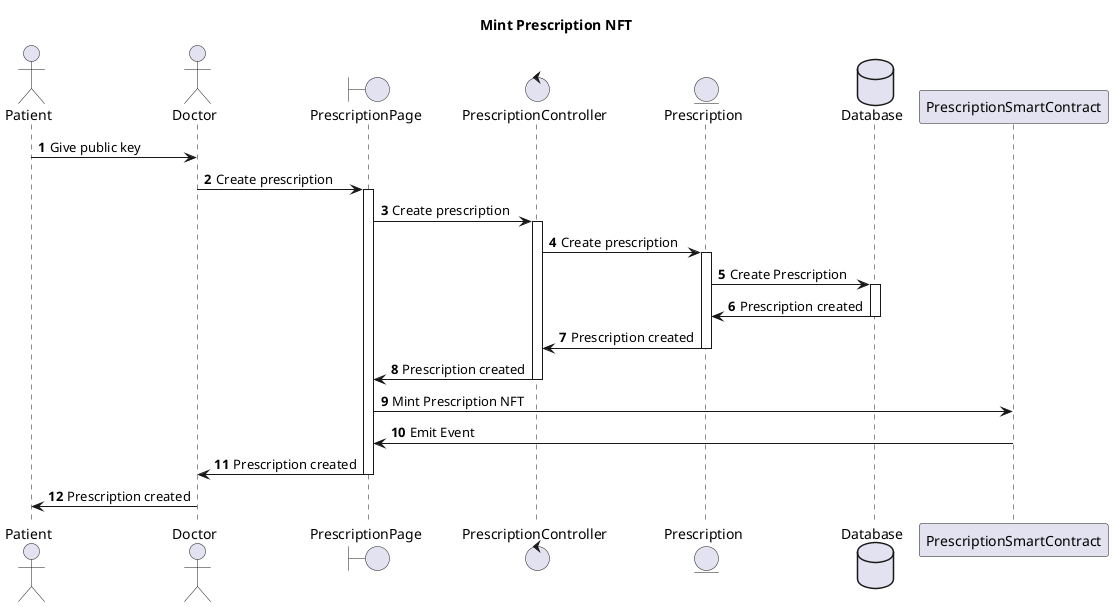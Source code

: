 @startuml MintPrescriptionNFT
title Mint Prescription NFT
autonumber
actor       Patient      as Patient
actor       Doctor       as Doctor
boundary    PrescriptionPage    as PrescriptionPage
control     PrescriptionController     as PrescriptionController
entity      Prescription      as Prescription
database    Database    as Database

Patient -> Doctor : Give public key
Doctor -> PrescriptionPage ++ : Create prescription
PrescriptionPage -> PrescriptionController ++ : Create prescription 
PrescriptionController -> Prescription ++ : Create prescription
Prescription -> Database ++ : Create Prescription
Database -> Prescription -- : Prescription created
Prescription -> PrescriptionController -- : Prescription created
PrescriptionController -> PrescriptionPage -- : Prescription created


participant PrescriptionSmartContract as PrescriptionSmartContract
PrescriptionPage -> PrescriptionSmartContract : Mint Prescription NFT
PrescriptionSmartContract -> PrescriptionPage : Emit Event
PrescriptionPage -> Doctor -- : Prescription created
Doctor -> Patient -- : Prescription created

@enduml